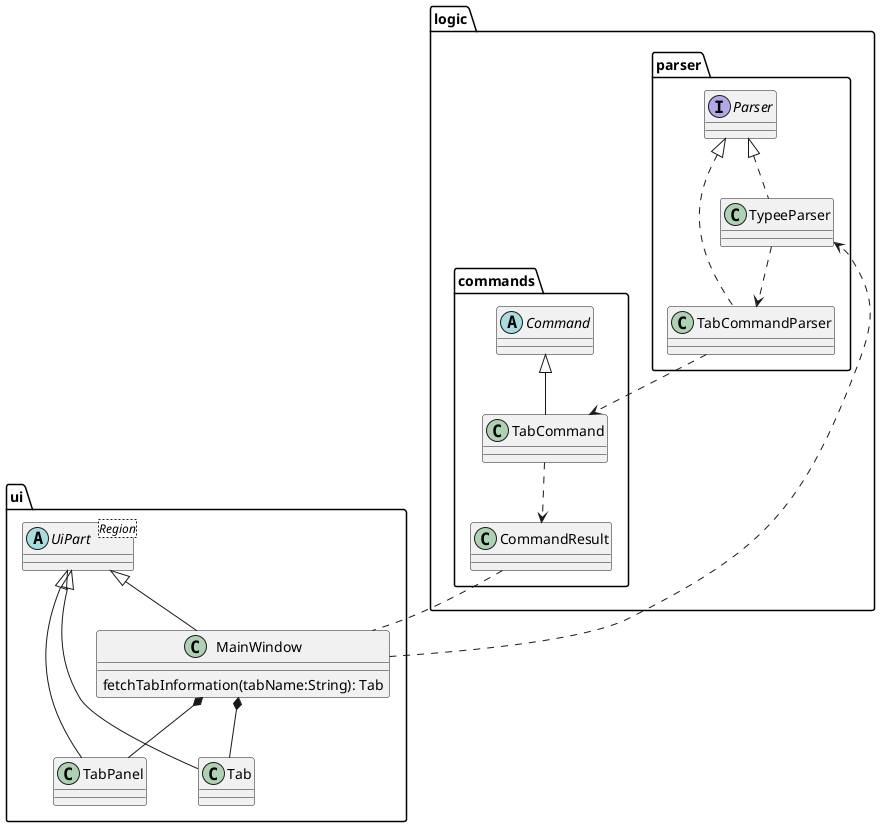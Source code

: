 @startuml
package ui {
    class TabPanel
    class MainWindow {
        fetchTabInformation(tabName:String): Tab
    }
    class Tab
    abstract class UiPart<Region>
}

package logic.parser {
    class TabCommandParser
    interface Parser
    class TypeeParser
}

package logic.commands {
    class TabCommand
    abstract class Command
    class CommandResult
}

UiPart <|-- Tab
UiPart <|-- TabPanel
UiPart <|-- MainWindow
MainWindow *-- Tab
MainWindow *-- TabPanel
Parser <|.. TabCommandParser
Parser <|.. TypeeParser
TypeeParser ..> TabCommandParser
Command <|-- TabCommand
TabCommandParser ..> TabCommand
TabCommand ..> CommandResult
MainWindow ..> TypeeParser
CommandResult .. MainWindow
@enduml
